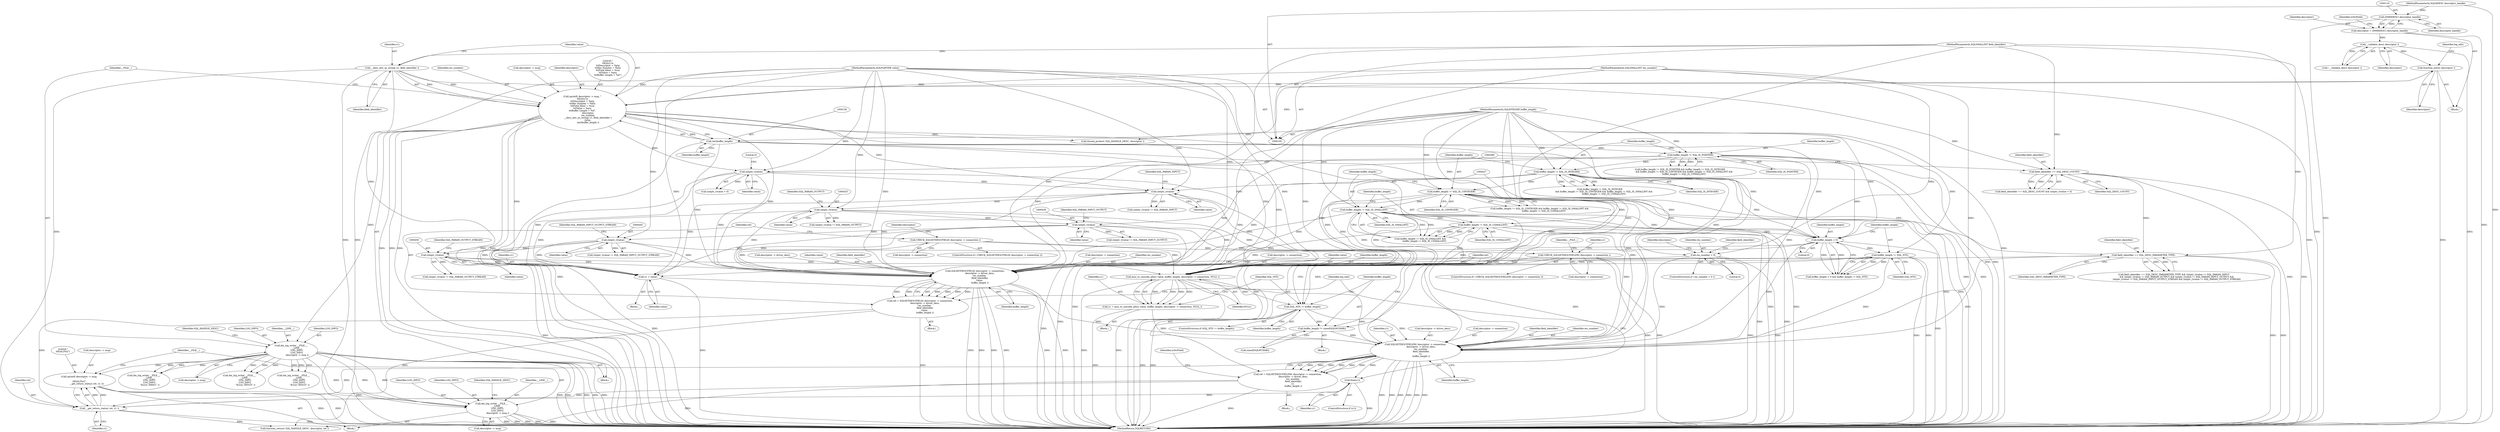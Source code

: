 digraph "0_unixODBC_45ef78e037f578b15fc58938a3a3251655e71d6f#diff-d52750c7ba4e594410438569d8e2963aL24@API" {
"1000581" [label="(Call,sprintf( descriptor -> msg, \n                \"\n\t\tExit:[%s]\",\n                    __get_return_status( ret, s1 )))"];
"1000158" [label="(Call,dm_log_write( __FILE__, \n                __LINE__, \n                LOG_INFO, \n                LOG_INFO, \n                descriptor -> msg ))"];
"1000144" [label="(Call,sprintf( descriptor -> msg, \"\n\t\tEntry:\\n\n\t\t\tDescriptor = %p\\n\n\t\t\tRec Number = %d\\n\n\t\t\tField Ident = %s\\n\n\t\t\tValue = %p\\n\n\t\t\tBuffer Length = %d\",\n                descriptor,\n                rec_number,\n                __desc_attr_as_string( s1, field_identifier ),\n                value, \n                (int)buffer_length ))"];
"1000137" [label="(Call,function_entry( descriptor ))"];
"1000126" [label="(Call,__validate_desc( descriptor ))"];
"1000113" [label="(Call,descriptor = (DMHDESC) descriptor_handle)"];
"1000115" [label="(Call,(DMHDESC) descriptor_handle)"];
"1000106" [label="(MethodParameterIn,SQLHDESC descriptor_handle)"];
"1000107" [label="(MethodParameterIn,SQLSMALLINT rec_number)"];
"1000151" [label="(Call,__desc_attr_as_string( s1, field_identifier ))"];
"1000108" [label="(MethodParameterIn,SQLSMALLINT field_identifier)"];
"1000109" [label="(MethodParameterIn,SQLPOINTER value)"];
"1000155" [label="(Call,(int)buffer_length)"];
"1000110" [label="(MethodParameterIn,SQLINTEGER buffer_length)"];
"1000586" [label="(Call,__get_return_status( ret, s1 ))"];
"1000529" [label="(Call,ret = SQLSETDESCFIELDW( descriptor -> connection,\n                descriptor -> driver_desc,\n                rec_number, \n                field_identifier,\n                s1, \n                buffer_length ))"];
"1000531" [label="(Call,SQLSETDESCFIELDW( descriptor -> connection,\n                descriptor -> driver_desc,\n                rec_number, \n                field_identifier,\n                s1, \n                buffer_length ))"];
"1000508" [label="(Call,ansi_to_unicode_alloc( value, buffer_length, descriptor -> connection, NULL ))"];
"1000426" [label="(Call,(intptr_t)value)"];
"1000395" [label="(Call,(intptr_t)value)"];
"1000438" [label="(Call,(intptr_t)value)"];
"1000432" [label="(Call,(intptr_t)value)"];
"1000444" [label="(Call,(intptr_t)value)"];
"1000449" [label="(Call,(intptr_t)value)"];
"1000356" [label="(Call,buffer_length != SQL_IS_USMALLINT)"];
"1000353" [label="(Call,buffer_length != SQL_IS_SMALLINT)"];
"1000349" [label="(Call,buffer_length != SQL_IS_UINTEGER)"];
"1000345" [label="(Call,buffer_length != SQL_IS_INTEGER)"];
"1000341" [label="(Call,buffer_length != SQL_IS_POINTER)"];
"1000363" [label="(Call,buffer_length < 0)"];
"1000366" [label="(Call,buffer_length != SQL_NTS)"];
"1000494" [label="(Call,CHECK_SQLSETDESCFIELDW( descriptor -> connection ))"];
"1000474" [label="(Call,CHECK_SQLSETDESCFIELD( descriptor -> connection ))"];
"1000262" [label="(Call,rec_number < 0)"];
"1000421" [label="(Call,field_identifier == SQL_DESC_PARAMETER_TYPE)"];
"1000391" [label="(Call,field_identifier == SQL_DESC_COUNT)"];
"1000506" [label="(Call,s1 = ansi_to_unicode_alloc( value, buffer_length, descriptor -> connection, NULL ))"];
"1000526" [label="(Call,s1 = value)"];
"1000516" [label="(Call,SQL_NTS != buffer_length)"];
"1000520" [label="(Call,buffer_length *= sizeof(SQLWCHAR))"];
"1000479" [label="(Call,ret = SQLSETDESCFIELD( descriptor -> connection,\n              descriptor -> driver_desc,\n              rec_number, \n              field_identifier,\n              value, \n              buffer_length ))"];
"1000481" [label="(Call,SQLSETDESCFIELD( descriptor -> connection,\n              descriptor -> driver_desc,\n              rec_number, \n              field_identifier,\n              value, \n              buffer_length ))"];
"1000547" [label="(Call,free(s1))"];
"1000589" [label="(Call,dm_log_write( __FILE__, \n                __LINE__, \n                LOG_INFO, \n                LOG_INFO, \n                descriptor -> msg ))"];
"1000592" [label="(Identifier,LOG_INFO)"];
"1000148" [label="(Literal,\"\n\t\tEntry:\\n\n\t\t\tDescriptor = %p\\n\n\t\t\tRec Number = %d\\n\n\t\t\tField Ident = %s\\n\n\t\t\tValue = %p\\n\n\t\t\tBuffer Length = %d\")"];
"1000351" [label="(Identifier,SQL_IS_UINTEGER)"];
"1000440" [label="(Identifier,value)"];
"1000429" [label="(Identifier,SQL_PARAM_INPUT)"];
"1000110" [label="(MethodParameterIn,SQLINTEGER buffer_length)"];
"1000155" [label="(Call,(int)buffer_length)"];
"1000345" [label="(Call,buffer_length != SQL_IS_INTEGER)"];
"1000395" [label="(Call,(intptr_t)value)"];
"1000593" [label="(Identifier,LOG_INFO)"];
"1000422" [label="(Identifier,field_identifier)"];
"1000346" [label="(Identifier,buffer_length)"];
"1000397" [label="(Identifier,value)"];
"1000108" [label="(MethodParameterIn,SQLSMALLINT field_identifier)"];
"1000543" [label="(Identifier,isStrField)"];
"1000509" [label="(Identifier,value)"];
"1000152" [label="(Identifier,s1)"];
"1000521" [label="(Identifier,buffer_length)"];
"1000354" [label="(Identifier,buffer_length)"];
"1000357" [label="(Identifier,buffer_length)"];
"1000161" [label="(Identifier,LOG_INFO)"];
"1000535" [label="(Call,descriptor -> driver_desc)"];
"1000602" [label="(MethodReturn,SQLRETURN)"];
"1000425" [label="(Call,(intptr_t)value != SQL_PARAM_INPUT)"];
"1000107" [label="(MethodParameterIn,SQLSMALLINT rec_number)"];
"1000478" [label="(Block,)"];
"1000363" [label="(Call,buffer_length < 0)"];
"1000525" [label="(Block,)"];
"1000392" [label="(Identifier,field_identifier)"];
"1000498" [label="(Block,)"];
"1000114" [label="(Identifier,descriptor)"];
"1000420" [label="(Call,field_identifier == SQL_DESC_PARAMETER_TYPE && (intptr_t)value != SQL_PARAM_INPUT\n        && (intptr_t)value != SQL_PARAM_OUTPUT && (intptr_t)value != SQL_PARAM_INPUT_OUTPUT &&\n        (intptr_t)value != SQL_PARAM_INPUT_OUTPUT_STREAM && (intptr_t)value != SQL_PARAM_OUTPUT_STREAM)"];
"1000350" [label="(Identifier,buffer_length)"];
"1000482" [label="(Call,descriptor -> connection)"];
"1000481" [label="(Call,SQLSETDESCFIELD( descriptor -> connection,\n              descriptor -> driver_desc,\n              rec_number, \n              field_identifier,\n              value, \n              buffer_length ))"];
"1000547" [label="(Call,free(s1))"];
"1000167" [label="(Identifier,SQL_HANDLE_DESC)"];
"1000157" [label="(Identifier,buffer_length)"];
"1000423" [label="(Identifier,SQL_DESC_PARAMETER_TYPE)"];
"1000532" [label="(Call,descriptor -> connection)"];
"1000488" [label="(Identifier,rec_number)"];
"1000539" [label="(Identifier,field_identifier)"];
"1000529" [label="(Call,ret = SQLSETDESCFIELDW( descriptor -> connection,\n                descriptor -> driver_desc,\n                rec_number, \n                field_identifier,\n                s1, \n                buffer_length ))"];
"1000154" [label="(Identifier,value)"];
"1000368" [label="(Identifier,SQL_NTS)"];
"1000447" [label="(Identifier,SQL_PARAM_INPUT_OUTPUT_STREAM)"];
"1000581" [label="(Call,sprintf( descriptor -> msg, \n                \"\n\t\tExit:[%s]\",\n                    __get_return_status( ret, s1 )))"];
"1000548" [label="(Identifier,s1)"];
"1000589" [label="(Call,dm_log_write( __FILE__, \n                __LINE__, \n                LOG_INFO, \n                LOG_INFO, \n                descriptor -> msg ))"];
"1000501" [label="(Identifier,s1)"];
"1000451" [label="(Identifier,value)"];
"1000441" [label="(Identifier,SQL_PARAM_INPUT_OUTPUT)"];
"1000390" [label="(Call,field_identifier == SQL_DESC_COUNT && (intptr_t)value < 0)"];
"1000236" [label="(Call,dm_log_write( __FILE__, \n                __LINE__, \n                LOG_INFO, \n                LOG_INFO, \n                \"Error: HY010\" ))"];
"1000526" [label="(Call,s1 = value)"];
"1000496" [label="(Identifier,descriptor)"];
"1000527" [label="(Identifier,s1)"];
"1000599" [label="(Identifier,SQL_HANDLE_DESC)"];
"1000367" [label="(Identifier,buffer_length)"];
"1000342" [label="(Identifier,buffer_length)"];
"1000491" [label="(Identifier,buffer_length)"];
"1000551" [label="(Call,dm_log_write( __FILE__, \n                __LINE__, \n                LOG_INFO, \n                LOG_INFO, \n                \"Error: IM001\" ))"];
"1000113" [label="(Call,descriptor = (DMHDESC) descriptor_handle)"];
"1000432" [label="(Call,(intptr_t)value)"];
"1000493" [label="(ControlStructure,if ( CHECK_SQLSETDESCFIELDW( descriptor -> connection )))"];
"1000366" [label="(Call,buffer_length != SQL_NTS)"];
"1000353" [label="(Call,buffer_length != SQL_IS_SMALLINT)"];
"1000510" [label="(Identifier,buffer_length)"];
"1000162" [label="(Identifier,LOG_INFO)"];
"1000437" [label="(Call,(intptr_t)value != SQL_PARAM_INPUT_OUTPUT)"];
"1000517" [label="(Identifier,SQL_NTS)"];
"1000578" [label="(Identifier,log_info)"];
"1000444" [label="(Call,(intptr_t)value)"];
"1000590" [label="(Identifier,__FILE__)"];
"1000348" [label="(Call,buffer_length != SQL_IS_UINTEGER && buffer_length != SQL_IS_SMALLINT &&\n            buffer_length != SQL_IS_USMALLINT)"];
"1000358" [label="(Identifier,SQL_IS_USMALLINT)"];
"1000153" [label="(Identifier,field_identifier)"];
"1000494" [label="(Call,CHECK_SQLSETDESCFIELDW( descriptor -> connection ))"];
"1000150" [label="(Identifier,rec_number)"];
"1000160" [label="(Identifier,__LINE__)"];
"1000352" [label="(Call,buffer_length != SQL_IS_SMALLINT &&\n            buffer_length != SQL_IS_USMALLINT)"];
"1000341" [label="(Call,buffer_length != SQL_IS_POINTER)"];
"1000393" [label="(Identifier,SQL_DESC_COUNT)"];
"1000431" [label="(Call,(intptr_t)value != SQL_PARAM_OUTPUT)"];
"1000585" [label="(Literal,\"\n\t\tExit:[%s]\")"];
"1000474" [label="(Call,CHECK_SQLSETDESCFIELD( descriptor -> connection ))"];
"1000344" [label="(Call,buffer_length != SQL_IS_INTEGER\n            && buffer_length != SQL_IS_UINTEGER && buffer_length != SQL_IS_SMALLINT &&\n            buffer_length != SQL_IS_USMALLINT)"];
"1000479" [label="(Call,ret = SQLSETDESCFIELD( descriptor -> connection,\n              descriptor -> driver_desc,\n              rec_number, \n              field_identifier,\n              value, \n              buffer_length ))"];
"1000443" [label="(Call,(intptr_t)value != SQL_PARAM_INPUT_OUTPUT_STREAM)"];
"1000552" [label="(Identifier,__FILE__)"];
"1000362" [label="(Call,buffer_length < 0 && buffer_length != SQL_NTS)"];
"1000446" [label="(Identifier,value)"];
"1000122" [label="(Identifier,isStrField)"];
"1000506" [label="(Call,s1 = ansi_to_unicode_alloc( value, buffer_length, descriptor -> connection, NULL ))"];
"1000515" [label="(ControlStructure,if (SQL_NTS != buffer_length))"];
"1000508" [label="(Call,ansi_to_unicode_alloc( value, buffer_length, descriptor -> connection, NULL ))"];
"1000485" [label="(Call,descriptor -> driver_desc)"];
"1000520" [label="(Call,buffer_length *= sizeof(SQLWCHAR))"];
"1000518" [label="(Identifier,buffer_length)"];
"1000159" [label="(Identifier,__FILE__)"];
"1000541" [label="(Identifier,buffer_length)"];
"1000145" [label="(Call,descriptor -> msg)"];
"1000262" [label="(Call,rec_number < 0)"];
"1000125" [label="(Call,!__validate_desc( descriptor ))"];
"1000449" [label="(Call,(intptr_t)value)"];
"1000137" [label="(Call,function_entry( descriptor ))"];
"1000356" [label="(Call,buffer_length != SQL_IS_USMALLINT)"];
"1000530" [label="(Identifier,ret)"];
"1000127" [label="(Identifier,descriptor)"];
"1000115" [label="(Call,(DMHDESC) descriptor_handle)"];
"1000507" [label="(Identifier,s1)"];
"1000586" [label="(Call,__get_return_status( ret, s1 ))"];
"1000343" [label="(Identifier,SQL_IS_POINTER)"];
"1000495" [label="(Call,descriptor -> connection)"];
"1000286" [label="(Identifier,field_identifier)"];
"1000158" [label="(Call,dm_log_write( __FILE__, \n                __LINE__, \n                LOG_INFO, \n                LOG_INFO, \n                descriptor -> msg ))"];
"1000349" [label="(Call,buffer_length != SQL_IS_UINTEGER)"];
"1000580" [label="(Block,)"];
"1000347" [label="(Identifier,SQL_IS_INTEGER)"];
"1000490" [label="(Identifier,value)"];
"1000391" [label="(Call,field_identifier == SQL_DESC_COUNT)"];
"1000126" [label="(Call,__validate_desc( descriptor ))"];
"1000519" [label="(Block,)"];
"1000421" [label="(Call,field_identifier == SQL_DESC_PARAMETER_TYPE)"];
"1000531" [label="(Call,SQLSETDESCFIELDW( descriptor -> connection,\n                descriptor -> driver_desc,\n                rec_number, \n                field_identifier,\n                s1, \n                buffer_length ))"];
"1000598" [label="(Call,function_return( SQL_HANDLE_DESC, descriptor, ret ))"];
"1000434" [label="(Identifier,value)"];
"1000269" [label="(Identifier,descriptor)"];
"1000448" [label="(Call,(intptr_t)value != SQL_PARAM_OUTPUT_STREAM)"];
"1000138" [label="(Identifier,descriptor)"];
"1000438" [label="(Call,(intptr_t)value)"];
"1000587" [label="(Identifier,ret)"];
"1000261" [label="(ControlStructure,if ( rec_number < 0 ))"];
"1000340" [label="(Call,buffer_length != SQL_IS_POINTER && buffer_length != SQL_IS_INTEGER\n            && buffer_length != SQL_IS_UINTEGER && buffer_length != SQL_IS_SMALLINT &&\n            buffer_length != SQL_IS_USMALLINT)"];
"1000528" [label="(Identifier,value)"];
"1000516" [label="(Call,SQL_NTS != buffer_length)"];
"1000117" [label="(Identifier,descriptor_handle)"];
"1000163" [label="(Call,descriptor -> msg)"];
"1000149" [label="(Identifier,descriptor)"];
"1000109" [label="(MethodParameterIn,SQLPOINTER value)"];
"1000365" [label="(Literal,0)"];
"1000489" [label="(Identifier,field_identifier)"];
"1000426" [label="(Call,(intptr_t)value)"];
"1000394" [label="(Call,(intptr_t)value < 0)"];
"1000475" [label="(Call,descriptor -> connection)"];
"1000588" [label="(Identifier,s1)"];
"1000364" [label="(Identifier,buffer_length)"];
"1000398" [label="(Literal,0)"];
"1000522" [label="(Call,sizeof(SQLWCHAR))"];
"1000166" [label="(Call,thread_protect( SQL_HANDLE_DESC, descriptor ))"];
"1000538" [label="(Identifier,rec_number)"];
"1000355" [label="(Identifier,SQL_IS_SMALLINT)"];
"1000178" [label="(Call,dm_log_write( __FILE__, \n                __LINE__, \n                LOG_INFO, \n                LOG_INFO, \n                \"Error: HY010\" ))"];
"1000514" [label="(Identifier,NULL)"];
"1000545" [label="(ControlStructure,if (s1))"];
"1000151" [label="(Call,__desc_attr_as_string( s1, field_identifier ))"];
"1000435" [label="(Identifier,SQL_PARAM_OUTPUT)"];
"1000473" [label="(ControlStructure,if ( CHECK_SQLSETDESCFIELD( descriptor -> connection )))"];
"1000594" [label="(Call,descriptor -> msg)"];
"1000144" [label="(Call,sprintf( descriptor -> msg, \"\n\t\tEntry:\\n\n\t\t\tDescriptor = %p\\n\n\t\t\tRec Number = %d\\n\n\t\t\tField Ident = %s\\n\n\t\t\tValue = %p\\n\n\t\t\tBuffer Length = %d\",\n                descriptor,\n                rec_number,\n                __desc_attr_as_string( s1, field_identifier ),\n                value, \n                (int)buffer_length ))"];
"1000143" [label="(Block,)"];
"1000591" [label="(Identifier,__LINE__)"];
"1000264" [label="(Literal,0)"];
"1000428" [label="(Identifier,value)"];
"1000540" [label="(Identifier,s1)"];
"1000141" [label="(Identifier,log_info)"];
"1000505" [label="(Block,)"];
"1000106" [label="(MethodParameterIn,SQLHDESC descriptor_handle)"];
"1000480" [label="(Identifier,ret)"];
"1000263" [label="(Identifier,rec_number)"];
"1000511" [label="(Call,descriptor -> connection)"];
"1000111" [label="(Block,)"];
"1000452" [label="(Identifier,SQL_PARAM_OUTPUT_STREAM)"];
"1000582" [label="(Call,descriptor -> msg)"];
"1000581" -> "1000580"  [label="AST: "];
"1000581" -> "1000586"  [label="CFG: "];
"1000582" -> "1000581"  [label="AST: "];
"1000585" -> "1000581"  [label="AST: "];
"1000586" -> "1000581"  [label="AST: "];
"1000590" -> "1000581"  [label="CFG: "];
"1000581" -> "1000602"  [label="DDG: "];
"1000581" -> "1000602"  [label="DDG: "];
"1000158" -> "1000581"  [label="DDG: "];
"1000586" -> "1000581"  [label="DDG: "];
"1000586" -> "1000581"  [label="DDG: "];
"1000581" -> "1000589"  [label="DDG: "];
"1000158" -> "1000143"  [label="AST: "];
"1000158" -> "1000163"  [label="CFG: "];
"1000159" -> "1000158"  [label="AST: "];
"1000160" -> "1000158"  [label="AST: "];
"1000161" -> "1000158"  [label="AST: "];
"1000162" -> "1000158"  [label="AST: "];
"1000163" -> "1000158"  [label="AST: "];
"1000167" -> "1000158"  [label="CFG: "];
"1000158" -> "1000602"  [label="DDG: "];
"1000158" -> "1000602"  [label="DDG: "];
"1000158" -> "1000602"  [label="DDG: "];
"1000158" -> "1000602"  [label="DDG: "];
"1000158" -> "1000602"  [label="DDG: "];
"1000144" -> "1000158"  [label="DDG: "];
"1000158" -> "1000178"  [label="DDG: "];
"1000158" -> "1000178"  [label="DDG: "];
"1000158" -> "1000178"  [label="DDG: "];
"1000158" -> "1000236"  [label="DDG: "];
"1000158" -> "1000236"  [label="DDG: "];
"1000158" -> "1000236"  [label="DDG: "];
"1000158" -> "1000551"  [label="DDG: "];
"1000158" -> "1000551"  [label="DDG: "];
"1000158" -> "1000551"  [label="DDG: "];
"1000158" -> "1000589"  [label="DDG: "];
"1000158" -> "1000589"  [label="DDG: "];
"1000158" -> "1000589"  [label="DDG: "];
"1000144" -> "1000143"  [label="AST: "];
"1000144" -> "1000155"  [label="CFG: "];
"1000145" -> "1000144"  [label="AST: "];
"1000148" -> "1000144"  [label="AST: "];
"1000149" -> "1000144"  [label="AST: "];
"1000150" -> "1000144"  [label="AST: "];
"1000151" -> "1000144"  [label="AST: "];
"1000154" -> "1000144"  [label="AST: "];
"1000155" -> "1000144"  [label="AST: "];
"1000159" -> "1000144"  [label="CFG: "];
"1000144" -> "1000602"  [label="DDG: "];
"1000144" -> "1000602"  [label="DDG: "];
"1000144" -> "1000602"  [label="DDG: "];
"1000144" -> "1000602"  [label="DDG: "];
"1000144" -> "1000602"  [label="DDG: "];
"1000137" -> "1000144"  [label="DDG: "];
"1000107" -> "1000144"  [label="DDG: "];
"1000151" -> "1000144"  [label="DDG: "];
"1000151" -> "1000144"  [label="DDG: "];
"1000109" -> "1000144"  [label="DDG: "];
"1000155" -> "1000144"  [label="DDG: "];
"1000144" -> "1000166"  [label="DDG: "];
"1000144" -> "1000262"  [label="DDG: "];
"1000144" -> "1000395"  [label="DDG: "];
"1000144" -> "1000426"  [label="DDG: "];
"1000144" -> "1000481"  [label="DDG: "];
"1000144" -> "1000508"  [label="DDG: "];
"1000144" -> "1000526"  [label="DDG: "];
"1000137" -> "1000111"  [label="AST: "];
"1000137" -> "1000138"  [label="CFG: "];
"1000138" -> "1000137"  [label="AST: "];
"1000141" -> "1000137"  [label="CFG: "];
"1000137" -> "1000602"  [label="DDG: "];
"1000126" -> "1000137"  [label="DDG: "];
"1000137" -> "1000166"  [label="DDG: "];
"1000126" -> "1000125"  [label="AST: "];
"1000126" -> "1000127"  [label="CFG: "];
"1000127" -> "1000126"  [label="AST: "];
"1000125" -> "1000126"  [label="CFG: "];
"1000126" -> "1000602"  [label="DDG: "];
"1000126" -> "1000125"  [label="DDG: "];
"1000113" -> "1000126"  [label="DDG: "];
"1000113" -> "1000111"  [label="AST: "];
"1000113" -> "1000115"  [label="CFG: "];
"1000114" -> "1000113"  [label="AST: "];
"1000115" -> "1000113"  [label="AST: "];
"1000122" -> "1000113"  [label="CFG: "];
"1000113" -> "1000602"  [label="DDG: "];
"1000115" -> "1000113"  [label="DDG: "];
"1000115" -> "1000117"  [label="CFG: "];
"1000116" -> "1000115"  [label="AST: "];
"1000117" -> "1000115"  [label="AST: "];
"1000115" -> "1000602"  [label="DDG: "];
"1000106" -> "1000115"  [label="DDG: "];
"1000106" -> "1000105"  [label="AST: "];
"1000106" -> "1000602"  [label="DDG: "];
"1000107" -> "1000105"  [label="AST: "];
"1000107" -> "1000602"  [label="DDG: "];
"1000107" -> "1000262"  [label="DDG: "];
"1000107" -> "1000481"  [label="DDG: "];
"1000107" -> "1000531"  [label="DDG: "];
"1000151" -> "1000153"  [label="CFG: "];
"1000152" -> "1000151"  [label="AST: "];
"1000153" -> "1000151"  [label="AST: "];
"1000154" -> "1000151"  [label="CFG: "];
"1000151" -> "1000602"  [label="DDG: "];
"1000151" -> "1000602"  [label="DDG: "];
"1000108" -> "1000151"  [label="DDG: "];
"1000151" -> "1000391"  [label="DDG: "];
"1000151" -> "1000586"  [label="DDG: "];
"1000108" -> "1000105"  [label="AST: "];
"1000108" -> "1000602"  [label="DDG: "];
"1000108" -> "1000391"  [label="DDG: "];
"1000108" -> "1000421"  [label="DDG: "];
"1000108" -> "1000481"  [label="DDG: "];
"1000108" -> "1000531"  [label="DDG: "];
"1000109" -> "1000105"  [label="AST: "];
"1000109" -> "1000602"  [label="DDG: "];
"1000109" -> "1000395"  [label="DDG: "];
"1000109" -> "1000426"  [label="DDG: "];
"1000109" -> "1000432"  [label="DDG: "];
"1000109" -> "1000438"  [label="DDG: "];
"1000109" -> "1000444"  [label="DDG: "];
"1000109" -> "1000449"  [label="DDG: "];
"1000109" -> "1000481"  [label="DDG: "];
"1000109" -> "1000508"  [label="DDG: "];
"1000109" -> "1000526"  [label="DDG: "];
"1000155" -> "1000157"  [label="CFG: "];
"1000156" -> "1000155"  [label="AST: "];
"1000157" -> "1000155"  [label="AST: "];
"1000155" -> "1000602"  [label="DDG: "];
"1000110" -> "1000155"  [label="DDG: "];
"1000155" -> "1000341"  [label="DDG: "];
"1000155" -> "1000363"  [label="DDG: "];
"1000155" -> "1000481"  [label="DDG: "];
"1000155" -> "1000508"  [label="DDG: "];
"1000155" -> "1000531"  [label="DDG: "];
"1000110" -> "1000105"  [label="AST: "];
"1000110" -> "1000602"  [label="DDG: "];
"1000110" -> "1000341"  [label="DDG: "];
"1000110" -> "1000345"  [label="DDG: "];
"1000110" -> "1000349"  [label="DDG: "];
"1000110" -> "1000353"  [label="DDG: "];
"1000110" -> "1000356"  [label="DDG: "];
"1000110" -> "1000363"  [label="DDG: "];
"1000110" -> "1000366"  [label="DDG: "];
"1000110" -> "1000481"  [label="DDG: "];
"1000110" -> "1000508"  [label="DDG: "];
"1000110" -> "1000516"  [label="DDG: "];
"1000110" -> "1000520"  [label="DDG: "];
"1000110" -> "1000531"  [label="DDG: "];
"1000586" -> "1000588"  [label="CFG: "];
"1000587" -> "1000586"  [label="AST: "];
"1000588" -> "1000586"  [label="AST: "];
"1000586" -> "1000602"  [label="DDG: "];
"1000529" -> "1000586"  [label="DDG: "];
"1000479" -> "1000586"  [label="DDG: "];
"1000531" -> "1000586"  [label="DDG: "];
"1000547" -> "1000586"  [label="DDG: "];
"1000586" -> "1000598"  [label="DDG: "];
"1000529" -> "1000498"  [label="AST: "];
"1000529" -> "1000531"  [label="CFG: "];
"1000530" -> "1000529"  [label="AST: "];
"1000531" -> "1000529"  [label="AST: "];
"1000543" -> "1000529"  [label="CFG: "];
"1000529" -> "1000602"  [label="DDG: "];
"1000531" -> "1000529"  [label="DDG: "];
"1000531" -> "1000529"  [label="DDG: "];
"1000531" -> "1000529"  [label="DDG: "];
"1000531" -> "1000529"  [label="DDG: "];
"1000531" -> "1000529"  [label="DDG: "];
"1000531" -> "1000529"  [label="DDG: "];
"1000529" -> "1000598"  [label="DDG: "];
"1000531" -> "1000541"  [label="CFG: "];
"1000532" -> "1000531"  [label="AST: "];
"1000535" -> "1000531"  [label="AST: "];
"1000538" -> "1000531"  [label="AST: "];
"1000539" -> "1000531"  [label="AST: "];
"1000540" -> "1000531"  [label="AST: "];
"1000541" -> "1000531"  [label="AST: "];
"1000531" -> "1000602"  [label="DDG: "];
"1000531" -> "1000602"  [label="DDG: "];
"1000531" -> "1000602"  [label="DDG: "];
"1000531" -> "1000602"  [label="DDG: "];
"1000531" -> "1000602"  [label="DDG: "];
"1000531" -> "1000602"  [label="DDG: "];
"1000508" -> "1000531"  [label="DDG: "];
"1000494" -> "1000531"  [label="DDG: "];
"1000262" -> "1000531"  [label="DDG: "];
"1000421" -> "1000531"  [label="DDG: "];
"1000506" -> "1000531"  [label="DDG: "];
"1000526" -> "1000531"  [label="DDG: "];
"1000356" -> "1000531"  [label="DDG: "];
"1000516" -> "1000531"  [label="DDG: "];
"1000363" -> "1000531"  [label="DDG: "];
"1000341" -> "1000531"  [label="DDG: "];
"1000366" -> "1000531"  [label="DDG: "];
"1000349" -> "1000531"  [label="DDG: "];
"1000520" -> "1000531"  [label="DDG: "];
"1000353" -> "1000531"  [label="DDG: "];
"1000345" -> "1000531"  [label="DDG: "];
"1000531" -> "1000547"  [label="DDG: "];
"1000508" -> "1000506"  [label="AST: "];
"1000508" -> "1000514"  [label="CFG: "];
"1000509" -> "1000508"  [label="AST: "];
"1000510" -> "1000508"  [label="AST: "];
"1000511" -> "1000508"  [label="AST: "];
"1000514" -> "1000508"  [label="AST: "];
"1000506" -> "1000508"  [label="CFG: "];
"1000508" -> "1000602"  [label="DDG: "];
"1000508" -> "1000602"  [label="DDG: "];
"1000508" -> "1000506"  [label="DDG: "];
"1000508" -> "1000506"  [label="DDG: "];
"1000508" -> "1000506"  [label="DDG: "];
"1000508" -> "1000506"  [label="DDG: "];
"1000426" -> "1000508"  [label="DDG: "];
"1000395" -> "1000508"  [label="DDG: "];
"1000438" -> "1000508"  [label="DDG: "];
"1000432" -> "1000508"  [label="DDG: "];
"1000444" -> "1000508"  [label="DDG: "];
"1000449" -> "1000508"  [label="DDG: "];
"1000356" -> "1000508"  [label="DDG: "];
"1000349" -> "1000508"  [label="DDG: "];
"1000363" -> "1000508"  [label="DDG: "];
"1000341" -> "1000508"  [label="DDG: "];
"1000366" -> "1000508"  [label="DDG: "];
"1000353" -> "1000508"  [label="DDG: "];
"1000345" -> "1000508"  [label="DDG: "];
"1000494" -> "1000508"  [label="DDG: "];
"1000508" -> "1000516"  [label="DDG: "];
"1000426" -> "1000425"  [label="AST: "];
"1000426" -> "1000428"  [label="CFG: "];
"1000427" -> "1000426"  [label="AST: "];
"1000428" -> "1000426"  [label="AST: "];
"1000429" -> "1000426"  [label="CFG: "];
"1000426" -> "1000602"  [label="DDG: "];
"1000426" -> "1000425"  [label="DDG: "];
"1000395" -> "1000426"  [label="DDG: "];
"1000426" -> "1000432"  [label="DDG: "];
"1000426" -> "1000481"  [label="DDG: "];
"1000426" -> "1000526"  [label="DDG: "];
"1000395" -> "1000394"  [label="AST: "];
"1000395" -> "1000397"  [label="CFG: "];
"1000396" -> "1000395"  [label="AST: "];
"1000397" -> "1000395"  [label="AST: "];
"1000398" -> "1000395"  [label="CFG: "];
"1000395" -> "1000602"  [label="DDG: "];
"1000395" -> "1000394"  [label="DDG: "];
"1000395" -> "1000481"  [label="DDG: "];
"1000395" -> "1000526"  [label="DDG: "];
"1000438" -> "1000437"  [label="AST: "];
"1000438" -> "1000440"  [label="CFG: "];
"1000439" -> "1000438"  [label="AST: "];
"1000440" -> "1000438"  [label="AST: "];
"1000441" -> "1000438"  [label="CFG: "];
"1000438" -> "1000602"  [label="DDG: "];
"1000438" -> "1000437"  [label="DDG: "];
"1000432" -> "1000438"  [label="DDG: "];
"1000438" -> "1000444"  [label="DDG: "];
"1000438" -> "1000481"  [label="DDG: "];
"1000438" -> "1000526"  [label="DDG: "];
"1000432" -> "1000431"  [label="AST: "];
"1000432" -> "1000434"  [label="CFG: "];
"1000433" -> "1000432"  [label="AST: "];
"1000434" -> "1000432"  [label="AST: "];
"1000435" -> "1000432"  [label="CFG: "];
"1000432" -> "1000602"  [label="DDG: "];
"1000432" -> "1000431"  [label="DDG: "];
"1000432" -> "1000481"  [label="DDG: "];
"1000432" -> "1000526"  [label="DDG: "];
"1000444" -> "1000443"  [label="AST: "];
"1000444" -> "1000446"  [label="CFG: "];
"1000445" -> "1000444"  [label="AST: "];
"1000446" -> "1000444"  [label="AST: "];
"1000447" -> "1000444"  [label="CFG: "];
"1000444" -> "1000602"  [label="DDG: "];
"1000444" -> "1000443"  [label="DDG: "];
"1000444" -> "1000449"  [label="DDG: "];
"1000444" -> "1000481"  [label="DDG: "];
"1000444" -> "1000526"  [label="DDG: "];
"1000449" -> "1000448"  [label="AST: "];
"1000449" -> "1000451"  [label="CFG: "];
"1000450" -> "1000449"  [label="AST: "];
"1000451" -> "1000449"  [label="AST: "];
"1000452" -> "1000449"  [label="CFG: "];
"1000449" -> "1000602"  [label="DDG: "];
"1000449" -> "1000448"  [label="DDG: "];
"1000449" -> "1000481"  [label="DDG: "];
"1000449" -> "1000526"  [label="DDG: "];
"1000356" -> "1000352"  [label="AST: "];
"1000356" -> "1000358"  [label="CFG: "];
"1000357" -> "1000356"  [label="AST: "];
"1000358" -> "1000356"  [label="AST: "];
"1000352" -> "1000356"  [label="CFG: "];
"1000356" -> "1000602"  [label="DDG: "];
"1000356" -> "1000602"  [label="DDG: "];
"1000356" -> "1000352"  [label="DDG: "];
"1000356" -> "1000352"  [label="DDG: "];
"1000353" -> "1000356"  [label="DDG: "];
"1000356" -> "1000363"  [label="DDG: "];
"1000356" -> "1000481"  [label="DDG: "];
"1000353" -> "1000352"  [label="AST: "];
"1000353" -> "1000355"  [label="CFG: "];
"1000354" -> "1000353"  [label="AST: "];
"1000355" -> "1000353"  [label="AST: "];
"1000357" -> "1000353"  [label="CFG: "];
"1000352" -> "1000353"  [label="CFG: "];
"1000353" -> "1000602"  [label="DDG: "];
"1000353" -> "1000602"  [label="DDG: "];
"1000353" -> "1000352"  [label="DDG: "];
"1000353" -> "1000352"  [label="DDG: "];
"1000349" -> "1000353"  [label="DDG: "];
"1000353" -> "1000363"  [label="DDG: "];
"1000353" -> "1000481"  [label="DDG: "];
"1000349" -> "1000348"  [label="AST: "];
"1000349" -> "1000351"  [label="CFG: "];
"1000350" -> "1000349"  [label="AST: "];
"1000351" -> "1000349"  [label="AST: "];
"1000354" -> "1000349"  [label="CFG: "];
"1000348" -> "1000349"  [label="CFG: "];
"1000349" -> "1000602"  [label="DDG: "];
"1000349" -> "1000602"  [label="DDG: "];
"1000349" -> "1000348"  [label="DDG: "];
"1000349" -> "1000348"  [label="DDG: "];
"1000345" -> "1000349"  [label="DDG: "];
"1000349" -> "1000363"  [label="DDG: "];
"1000349" -> "1000481"  [label="DDG: "];
"1000345" -> "1000344"  [label="AST: "];
"1000345" -> "1000347"  [label="CFG: "];
"1000346" -> "1000345"  [label="AST: "];
"1000347" -> "1000345"  [label="AST: "];
"1000350" -> "1000345"  [label="CFG: "];
"1000344" -> "1000345"  [label="CFG: "];
"1000345" -> "1000602"  [label="DDG: "];
"1000345" -> "1000602"  [label="DDG: "];
"1000345" -> "1000344"  [label="DDG: "];
"1000345" -> "1000344"  [label="DDG: "];
"1000341" -> "1000345"  [label="DDG: "];
"1000345" -> "1000363"  [label="DDG: "];
"1000345" -> "1000481"  [label="DDG: "];
"1000341" -> "1000340"  [label="AST: "];
"1000341" -> "1000343"  [label="CFG: "];
"1000342" -> "1000341"  [label="AST: "];
"1000343" -> "1000341"  [label="AST: "];
"1000346" -> "1000341"  [label="CFG: "];
"1000340" -> "1000341"  [label="CFG: "];
"1000341" -> "1000602"  [label="DDG: "];
"1000341" -> "1000602"  [label="DDG: "];
"1000341" -> "1000340"  [label="DDG: "];
"1000341" -> "1000340"  [label="DDG: "];
"1000341" -> "1000363"  [label="DDG: "];
"1000341" -> "1000481"  [label="DDG: "];
"1000363" -> "1000362"  [label="AST: "];
"1000363" -> "1000365"  [label="CFG: "];
"1000364" -> "1000363"  [label="AST: "];
"1000365" -> "1000363"  [label="AST: "];
"1000367" -> "1000363"  [label="CFG: "];
"1000362" -> "1000363"  [label="CFG: "];
"1000363" -> "1000602"  [label="DDG: "];
"1000363" -> "1000362"  [label="DDG: "];
"1000363" -> "1000362"  [label="DDG: "];
"1000363" -> "1000366"  [label="DDG: "];
"1000363" -> "1000481"  [label="DDG: "];
"1000366" -> "1000362"  [label="AST: "];
"1000366" -> "1000368"  [label="CFG: "];
"1000367" -> "1000366"  [label="AST: "];
"1000368" -> "1000366"  [label="AST: "];
"1000362" -> "1000366"  [label="CFG: "];
"1000366" -> "1000602"  [label="DDG: "];
"1000366" -> "1000602"  [label="DDG: "];
"1000366" -> "1000362"  [label="DDG: "];
"1000366" -> "1000362"  [label="DDG: "];
"1000366" -> "1000481"  [label="DDG: "];
"1000366" -> "1000516"  [label="DDG: "];
"1000494" -> "1000493"  [label="AST: "];
"1000494" -> "1000495"  [label="CFG: "];
"1000495" -> "1000494"  [label="AST: "];
"1000501" -> "1000494"  [label="CFG: "];
"1000552" -> "1000494"  [label="CFG: "];
"1000494" -> "1000602"  [label="DDG: "];
"1000494" -> "1000602"  [label="DDG: "];
"1000474" -> "1000494"  [label="DDG: "];
"1000474" -> "1000473"  [label="AST: "];
"1000474" -> "1000475"  [label="CFG: "];
"1000475" -> "1000474"  [label="AST: "];
"1000480" -> "1000474"  [label="CFG: "];
"1000496" -> "1000474"  [label="CFG: "];
"1000474" -> "1000602"  [label="DDG: "];
"1000474" -> "1000481"  [label="DDG: "];
"1000262" -> "1000261"  [label="AST: "];
"1000262" -> "1000264"  [label="CFG: "];
"1000263" -> "1000262"  [label="AST: "];
"1000264" -> "1000262"  [label="AST: "];
"1000269" -> "1000262"  [label="CFG: "];
"1000286" -> "1000262"  [label="CFG: "];
"1000262" -> "1000602"  [label="DDG: "];
"1000262" -> "1000602"  [label="DDG: "];
"1000262" -> "1000481"  [label="DDG: "];
"1000421" -> "1000420"  [label="AST: "];
"1000421" -> "1000423"  [label="CFG: "];
"1000422" -> "1000421"  [label="AST: "];
"1000423" -> "1000421"  [label="AST: "];
"1000427" -> "1000421"  [label="CFG: "];
"1000420" -> "1000421"  [label="CFG: "];
"1000421" -> "1000602"  [label="DDG: "];
"1000421" -> "1000602"  [label="DDG: "];
"1000421" -> "1000420"  [label="DDG: "];
"1000421" -> "1000420"  [label="DDG: "];
"1000391" -> "1000421"  [label="DDG: "];
"1000421" -> "1000481"  [label="DDG: "];
"1000391" -> "1000390"  [label="AST: "];
"1000391" -> "1000393"  [label="CFG: "];
"1000392" -> "1000391"  [label="AST: "];
"1000393" -> "1000391"  [label="AST: "];
"1000396" -> "1000391"  [label="CFG: "];
"1000390" -> "1000391"  [label="CFG: "];
"1000391" -> "1000602"  [label="DDG: "];
"1000391" -> "1000602"  [label="DDG: "];
"1000391" -> "1000390"  [label="DDG: "];
"1000391" -> "1000390"  [label="DDG: "];
"1000506" -> "1000505"  [label="AST: "];
"1000507" -> "1000506"  [label="AST: "];
"1000517" -> "1000506"  [label="CFG: "];
"1000506" -> "1000602"  [label="DDG: "];
"1000526" -> "1000525"  [label="AST: "];
"1000526" -> "1000528"  [label="CFG: "];
"1000527" -> "1000526"  [label="AST: "];
"1000528" -> "1000526"  [label="AST: "];
"1000530" -> "1000526"  [label="CFG: "];
"1000526" -> "1000602"  [label="DDG: "];
"1000516" -> "1000515"  [label="AST: "];
"1000516" -> "1000518"  [label="CFG: "];
"1000517" -> "1000516"  [label="AST: "];
"1000518" -> "1000516"  [label="AST: "];
"1000521" -> "1000516"  [label="CFG: "];
"1000530" -> "1000516"  [label="CFG: "];
"1000516" -> "1000602"  [label="DDG: "];
"1000516" -> "1000602"  [label="DDG: "];
"1000516" -> "1000520"  [label="DDG: "];
"1000520" -> "1000519"  [label="AST: "];
"1000520" -> "1000522"  [label="CFG: "];
"1000521" -> "1000520"  [label="AST: "];
"1000522" -> "1000520"  [label="AST: "];
"1000530" -> "1000520"  [label="CFG: "];
"1000479" -> "1000478"  [label="AST: "];
"1000479" -> "1000481"  [label="CFG: "];
"1000480" -> "1000479"  [label="AST: "];
"1000481" -> "1000479"  [label="AST: "];
"1000578" -> "1000479"  [label="CFG: "];
"1000479" -> "1000602"  [label="DDG: "];
"1000481" -> "1000479"  [label="DDG: "];
"1000481" -> "1000479"  [label="DDG: "];
"1000481" -> "1000479"  [label="DDG: "];
"1000481" -> "1000479"  [label="DDG: "];
"1000481" -> "1000479"  [label="DDG: "];
"1000481" -> "1000479"  [label="DDG: "];
"1000479" -> "1000598"  [label="DDG: "];
"1000481" -> "1000491"  [label="CFG: "];
"1000482" -> "1000481"  [label="AST: "];
"1000485" -> "1000481"  [label="AST: "];
"1000488" -> "1000481"  [label="AST: "];
"1000489" -> "1000481"  [label="AST: "];
"1000490" -> "1000481"  [label="AST: "];
"1000491" -> "1000481"  [label="AST: "];
"1000481" -> "1000602"  [label="DDG: "];
"1000481" -> "1000602"  [label="DDG: "];
"1000481" -> "1000602"  [label="DDG: "];
"1000481" -> "1000602"  [label="DDG: "];
"1000481" -> "1000602"  [label="DDG: "];
"1000481" -> "1000602"  [label="DDG: "];
"1000547" -> "1000545"  [label="AST: "];
"1000547" -> "1000548"  [label="CFG: "];
"1000548" -> "1000547"  [label="AST: "];
"1000578" -> "1000547"  [label="CFG: "];
"1000547" -> "1000602"  [label="DDG: "];
"1000589" -> "1000580"  [label="AST: "];
"1000589" -> "1000594"  [label="CFG: "];
"1000590" -> "1000589"  [label="AST: "];
"1000591" -> "1000589"  [label="AST: "];
"1000592" -> "1000589"  [label="AST: "];
"1000593" -> "1000589"  [label="AST: "];
"1000594" -> "1000589"  [label="AST: "];
"1000599" -> "1000589"  [label="CFG: "];
"1000589" -> "1000602"  [label="DDG: "];
"1000589" -> "1000602"  [label="DDG: "];
"1000589" -> "1000602"  [label="DDG: "];
"1000589" -> "1000602"  [label="DDG: "];
"1000589" -> "1000602"  [label="DDG: "];
}
